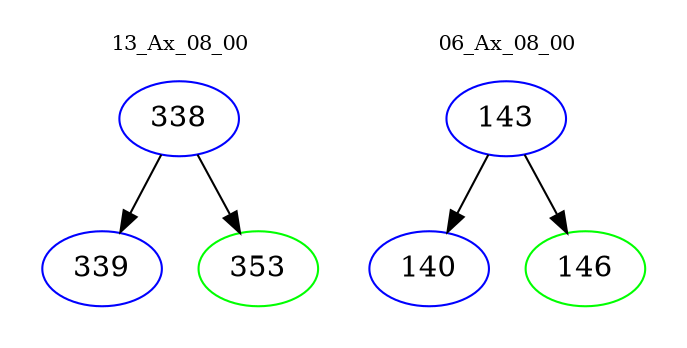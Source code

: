 digraph{
subgraph cluster_0 {
color = white
label = "13_Ax_08_00";
fontsize=10;
T0_338 [label="338", color="blue"]
T0_338 -> T0_339 [color="black"]
T0_339 [label="339", color="blue"]
T0_338 -> T0_353 [color="black"]
T0_353 [label="353", color="green"]
}
subgraph cluster_1 {
color = white
label = "06_Ax_08_00";
fontsize=10;
T1_143 [label="143", color="blue"]
T1_143 -> T1_140 [color="black"]
T1_140 [label="140", color="blue"]
T1_143 -> T1_146 [color="black"]
T1_146 [label="146", color="green"]
}
}
